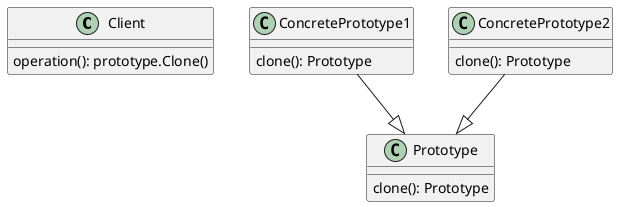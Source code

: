 @startuml

class Client {
    operation(): prototype.Clone()
}


class Prototype{
 clone(): Prototype
}
class ConcretePrototype1{
 clone(): Prototype
}
class ConcretePrototype2{
 clone(): Prototype
}

ConcretePrototype1 --|> Prototype
ConcretePrototype2 --|> Prototype
@enduml